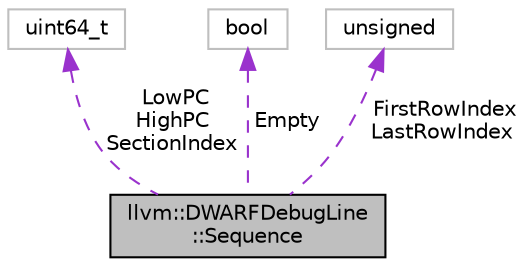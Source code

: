 digraph "llvm::DWARFDebugLine::Sequence"
{
 // LATEX_PDF_SIZE
  bgcolor="transparent";
  edge [fontname="Helvetica",fontsize="10",labelfontname="Helvetica",labelfontsize="10"];
  node [fontname="Helvetica",fontsize="10",shape=record];
  Node1 [label="llvm::DWARFDebugLine\l::Sequence",height=0.2,width=0.4,color="black", fillcolor="grey75", style="filled", fontcolor="black",tooltip="Represents a series of contiguous machine instructions."];
  Node2 -> Node1 [dir="back",color="darkorchid3",fontsize="10",style="dashed",label=" LowPC\nHighPC\nSectionIndex" ,fontname="Helvetica"];
  Node2 [label="uint64_t",height=0.2,width=0.4,color="grey75",tooltip=" "];
  Node3 -> Node1 [dir="back",color="darkorchid3",fontsize="10",style="dashed",label=" Empty" ,fontname="Helvetica"];
  Node3 [label="bool",height=0.2,width=0.4,color="grey75",tooltip=" "];
  Node4 -> Node1 [dir="back",color="darkorchid3",fontsize="10",style="dashed",label=" FirstRowIndex\nLastRowIndex" ,fontname="Helvetica"];
  Node4 [label="unsigned",height=0.2,width=0.4,color="grey75",tooltip=" "];
}
